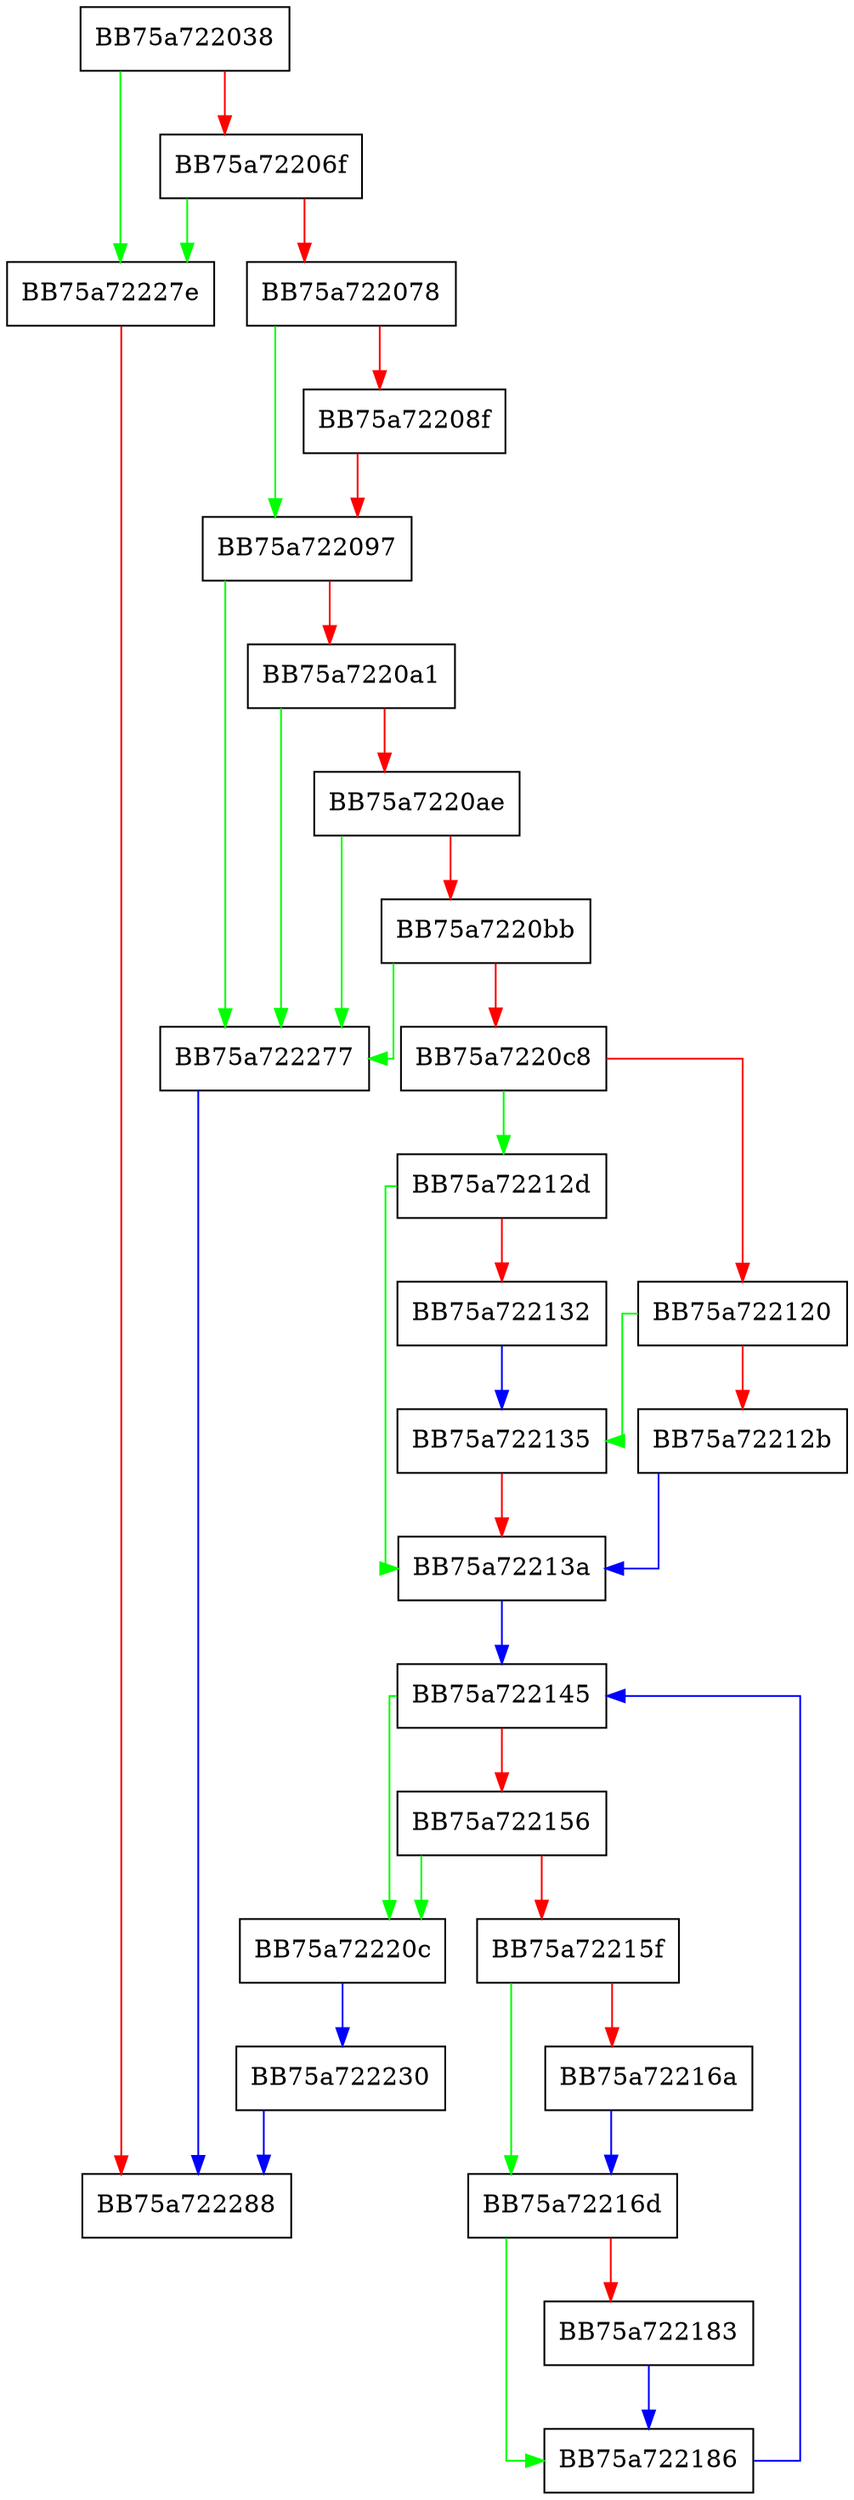 digraph GetNext {
  node [shape="box"];
  graph [splines=ortho];
  BB75a722038 -> BB75a72227e [color="green"];
  BB75a722038 -> BB75a72206f [color="red"];
  BB75a72206f -> BB75a72227e [color="green"];
  BB75a72206f -> BB75a722078 [color="red"];
  BB75a722078 -> BB75a722097 [color="green"];
  BB75a722078 -> BB75a72208f [color="red"];
  BB75a72208f -> BB75a722097 [color="red"];
  BB75a722097 -> BB75a722277 [color="green"];
  BB75a722097 -> BB75a7220a1 [color="red"];
  BB75a7220a1 -> BB75a722277 [color="green"];
  BB75a7220a1 -> BB75a7220ae [color="red"];
  BB75a7220ae -> BB75a722277 [color="green"];
  BB75a7220ae -> BB75a7220bb [color="red"];
  BB75a7220bb -> BB75a722277 [color="green"];
  BB75a7220bb -> BB75a7220c8 [color="red"];
  BB75a7220c8 -> BB75a72212d [color="green"];
  BB75a7220c8 -> BB75a722120 [color="red"];
  BB75a722120 -> BB75a722135 [color="green"];
  BB75a722120 -> BB75a72212b [color="red"];
  BB75a72212b -> BB75a72213a [color="blue"];
  BB75a72212d -> BB75a72213a [color="green"];
  BB75a72212d -> BB75a722132 [color="red"];
  BB75a722132 -> BB75a722135 [color="blue"];
  BB75a722135 -> BB75a72213a [color="red"];
  BB75a72213a -> BB75a722145 [color="blue"];
  BB75a722145 -> BB75a72220c [color="green"];
  BB75a722145 -> BB75a722156 [color="red"];
  BB75a722156 -> BB75a72220c [color="green"];
  BB75a722156 -> BB75a72215f [color="red"];
  BB75a72215f -> BB75a72216d [color="green"];
  BB75a72215f -> BB75a72216a [color="red"];
  BB75a72216a -> BB75a72216d [color="blue"];
  BB75a72216d -> BB75a722186 [color="green"];
  BB75a72216d -> BB75a722183 [color="red"];
  BB75a722183 -> BB75a722186 [color="blue"];
  BB75a722186 -> BB75a722145 [color="blue"];
  BB75a72220c -> BB75a722230 [color="blue"];
  BB75a722230 -> BB75a722288 [color="blue"];
  BB75a722277 -> BB75a722288 [color="blue"];
  BB75a72227e -> BB75a722288 [color="red"];
}